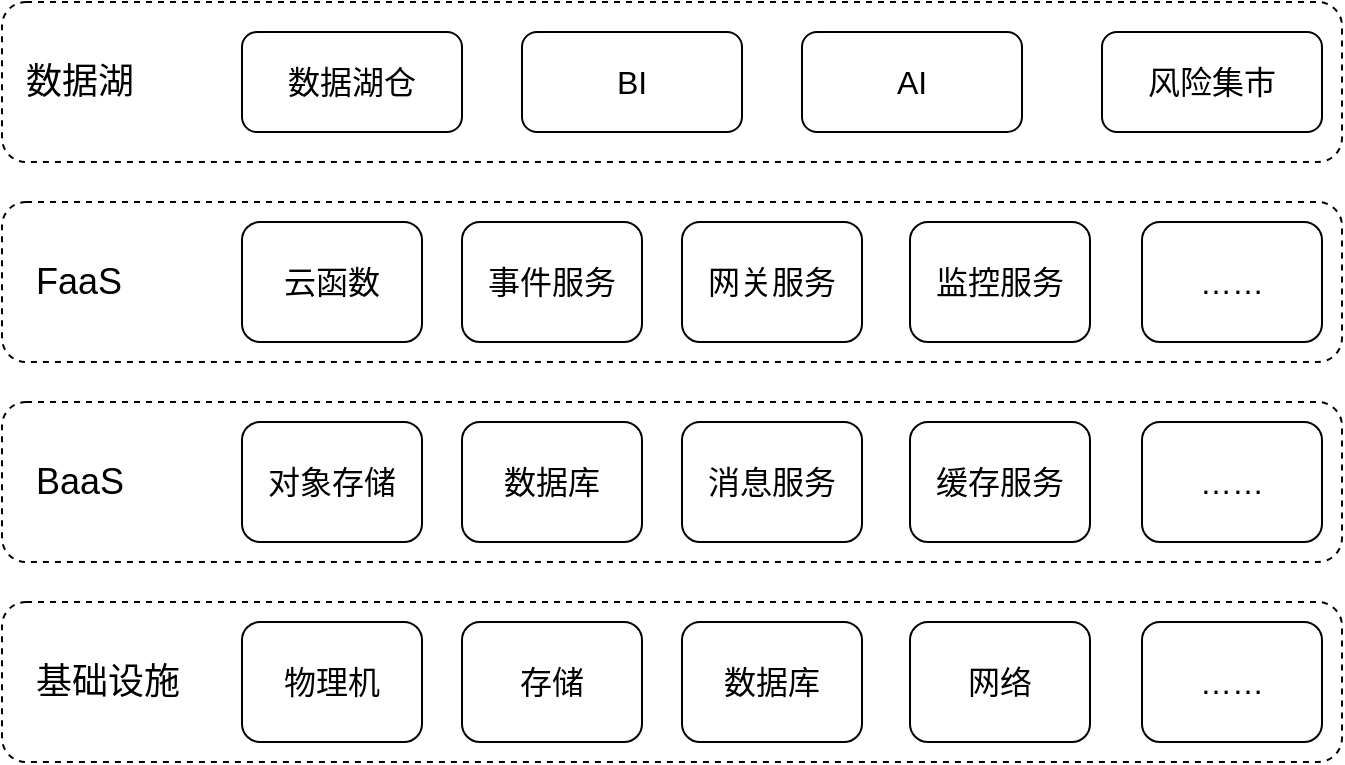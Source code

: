 <mxfile version="20.6.2" type="github">
  <diagram id="9cV0gVxwf9-HcyPx193h" name="第 1 页">
    <mxGraphModel dx="1038" dy="579" grid="1" gridSize="10" guides="1" tooltips="1" connect="1" arrows="1" fold="1" page="1" pageScale="1" pageWidth="827" pageHeight="1169" math="0" shadow="0">
      <root>
        <mxCell id="0" />
        <mxCell id="1" parent="0" />
        <mxCell id="iTS8rO1hhQJ00tG32iRC-80" value="&amp;nbsp; 数据湖" style="rounded=1;whiteSpace=wrap;html=1;fontSize=18;verticalAlign=middle;align=left;dashed=1;" parent="1" vertex="1">
          <mxGeometry x="130" y="40" width="670" height="80" as="geometry" />
        </mxCell>
        <mxCell id="iTS8rO1hhQJ00tG32iRC-81" value="&amp;nbsp; &amp;nbsp;FaaS" style="rounded=1;whiteSpace=wrap;html=1;fontSize=18;dashed=1;align=left;" parent="1" vertex="1">
          <mxGeometry x="130" y="140" width="670" height="80" as="geometry" />
        </mxCell>
        <mxCell id="iTS8rO1hhQJ00tG32iRC-82" value="数据湖仓" style="rounded=1;whiteSpace=wrap;html=1;fontSize=16;" parent="1" vertex="1">
          <mxGeometry x="250" y="55" width="110" height="50" as="geometry" />
        </mxCell>
        <mxCell id="iTS8rO1hhQJ00tG32iRC-83" value="AI" style="rounded=1;whiteSpace=wrap;html=1;fontSize=16;" parent="1" vertex="1">
          <mxGeometry x="530" y="55" width="110" height="50" as="geometry" />
        </mxCell>
        <mxCell id="iTS8rO1hhQJ00tG32iRC-84" value="BI" style="rounded=1;whiteSpace=wrap;html=1;fontSize=16;" parent="1" vertex="1">
          <mxGeometry x="390" y="55" width="110" height="50" as="geometry" />
        </mxCell>
        <mxCell id="iTS8rO1hhQJ00tG32iRC-85" value="风险集市" style="rounded=1;whiteSpace=wrap;html=1;fontSize=16;" parent="1" vertex="1">
          <mxGeometry x="680" y="55" width="110" height="50" as="geometry" />
        </mxCell>
        <mxCell id="iTS8rO1hhQJ00tG32iRC-86" value="云函数" style="rounded=1;whiteSpace=wrap;html=1;strokeColor=default;strokeWidth=1;fontSize=16;" parent="1" vertex="1">
          <mxGeometry x="250" y="150" width="90" height="60" as="geometry" />
        </mxCell>
        <mxCell id="iTS8rO1hhQJ00tG32iRC-87" value="……" style="rounded=1;whiteSpace=wrap;html=1;strokeColor=default;strokeWidth=1;fontSize=16;" parent="1" vertex="1">
          <mxGeometry x="700" y="150" width="90" height="60" as="geometry" />
        </mxCell>
        <mxCell id="iTS8rO1hhQJ00tG32iRC-88" value="监控服务" style="rounded=1;whiteSpace=wrap;html=1;strokeColor=default;strokeWidth=1;fontSize=16;" parent="1" vertex="1">
          <mxGeometry x="584" y="150" width="90" height="60" as="geometry" />
        </mxCell>
        <mxCell id="iTS8rO1hhQJ00tG32iRC-89" value="事件服务" style="rounded=1;whiteSpace=wrap;html=1;strokeColor=default;strokeWidth=1;fontSize=16;" parent="1" vertex="1">
          <mxGeometry x="360" y="150" width="90" height="60" as="geometry" />
        </mxCell>
        <mxCell id="iTS8rO1hhQJ00tG32iRC-90" value="网关服务" style="rounded=1;whiteSpace=wrap;html=1;strokeColor=default;strokeWidth=1;fontSize=16;" parent="1" vertex="1">
          <mxGeometry x="470" y="150" width="90" height="60" as="geometry" />
        </mxCell>
        <mxCell id="iTS8rO1hhQJ00tG32iRC-68" value="&amp;nbsp; &amp;nbsp;基础设施" style="rounded=1;whiteSpace=wrap;html=1;strokeColor=default;strokeWidth=1;fontSize=18;dashed=1;verticalAlign=middle;align=left;" parent="1" vertex="1">
          <mxGeometry x="130" y="340" width="670" height="80" as="geometry" />
        </mxCell>
        <mxCell id="iTS8rO1hhQJ00tG32iRC-74" value="物理机" style="rounded=1;whiteSpace=wrap;html=1;strokeColor=default;strokeWidth=1;fontSize=16;" parent="1" vertex="1">
          <mxGeometry x="250" y="350" width="90" height="60" as="geometry" />
        </mxCell>
        <mxCell id="iTS8rO1hhQJ00tG32iRC-75" value="……" style="rounded=1;whiteSpace=wrap;html=1;strokeColor=default;strokeWidth=1;fontSize=16;" parent="1" vertex="1">
          <mxGeometry x="700" y="350" width="90" height="60" as="geometry" />
        </mxCell>
        <mxCell id="iTS8rO1hhQJ00tG32iRC-76" value="网络" style="rounded=1;whiteSpace=wrap;html=1;strokeColor=default;strokeWidth=1;fontSize=16;" parent="1" vertex="1">
          <mxGeometry x="584" y="350" width="90" height="60" as="geometry" />
        </mxCell>
        <mxCell id="iTS8rO1hhQJ00tG32iRC-77" value="存储" style="rounded=1;whiteSpace=wrap;html=1;strokeColor=default;strokeWidth=1;fontSize=16;" parent="1" vertex="1">
          <mxGeometry x="360" y="350" width="90" height="60" as="geometry" />
        </mxCell>
        <mxCell id="iTS8rO1hhQJ00tG32iRC-78" value="数据库" style="rounded=1;whiteSpace=wrap;html=1;strokeColor=default;strokeWidth=1;fontSize=16;" parent="1" vertex="1">
          <mxGeometry x="470" y="350" width="90" height="60" as="geometry" />
        </mxCell>
        <mxCell id="iTS8rO1hhQJ00tG32iRC-69" value="&amp;nbsp; &amp;nbsp;BaaS" style="rounded=1;whiteSpace=wrap;html=1;strokeColor=default;strokeWidth=1;fontSize=18;dashed=1;verticalAlign=middle;align=left;" parent="1" vertex="1">
          <mxGeometry x="130" y="240" width="670" height="80" as="geometry" />
        </mxCell>
        <mxCell id="iTS8rO1hhQJ00tG32iRC-70" value="对象存储" style="rounded=1;whiteSpace=wrap;html=1;strokeColor=default;strokeWidth=1;fontSize=16;" parent="1" vertex="1">
          <mxGeometry x="250" y="250" width="90" height="60" as="geometry" />
        </mxCell>
        <mxCell id="iTS8rO1hhQJ00tG32iRC-71" value="消息服务" style="rounded=1;whiteSpace=wrap;html=1;strokeColor=default;strokeWidth=1;fontSize=16;" parent="1" vertex="1">
          <mxGeometry x="470" y="250" width="90" height="60" as="geometry" />
        </mxCell>
        <mxCell id="iTS8rO1hhQJ00tG32iRC-72" value="缓存服务" style="rounded=1;whiteSpace=wrap;html=1;strokeColor=default;strokeWidth=1;fontSize=16;" parent="1" vertex="1">
          <mxGeometry x="584" y="250" width="90" height="60" as="geometry" />
        </mxCell>
        <mxCell id="iTS8rO1hhQJ00tG32iRC-73" value="数据库" style="rounded=1;whiteSpace=wrap;html=1;strokeColor=default;strokeWidth=1;fontSize=16;" parent="1" vertex="1">
          <mxGeometry x="360" y="250" width="90" height="60" as="geometry" />
        </mxCell>
        <mxCell id="iTS8rO1hhQJ00tG32iRC-79" value="……" style="rounded=1;whiteSpace=wrap;html=1;strokeColor=default;strokeWidth=1;fontSize=16;" parent="1" vertex="1">
          <mxGeometry x="700" y="250" width="90" height="60" as="geometry" />
        </mxCell>
      </root>
    </mxGraphModel>
  </diagram>
</mxfile>

